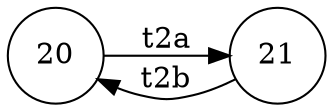 digraph C2 {
	rankdir=LR size=8.5
	node [shape=circle]
	node [shape=circle]
	20 -> 21 [label=t2a]
	node [shape=circle]
	21 -> 20 [label=t2b]
}
